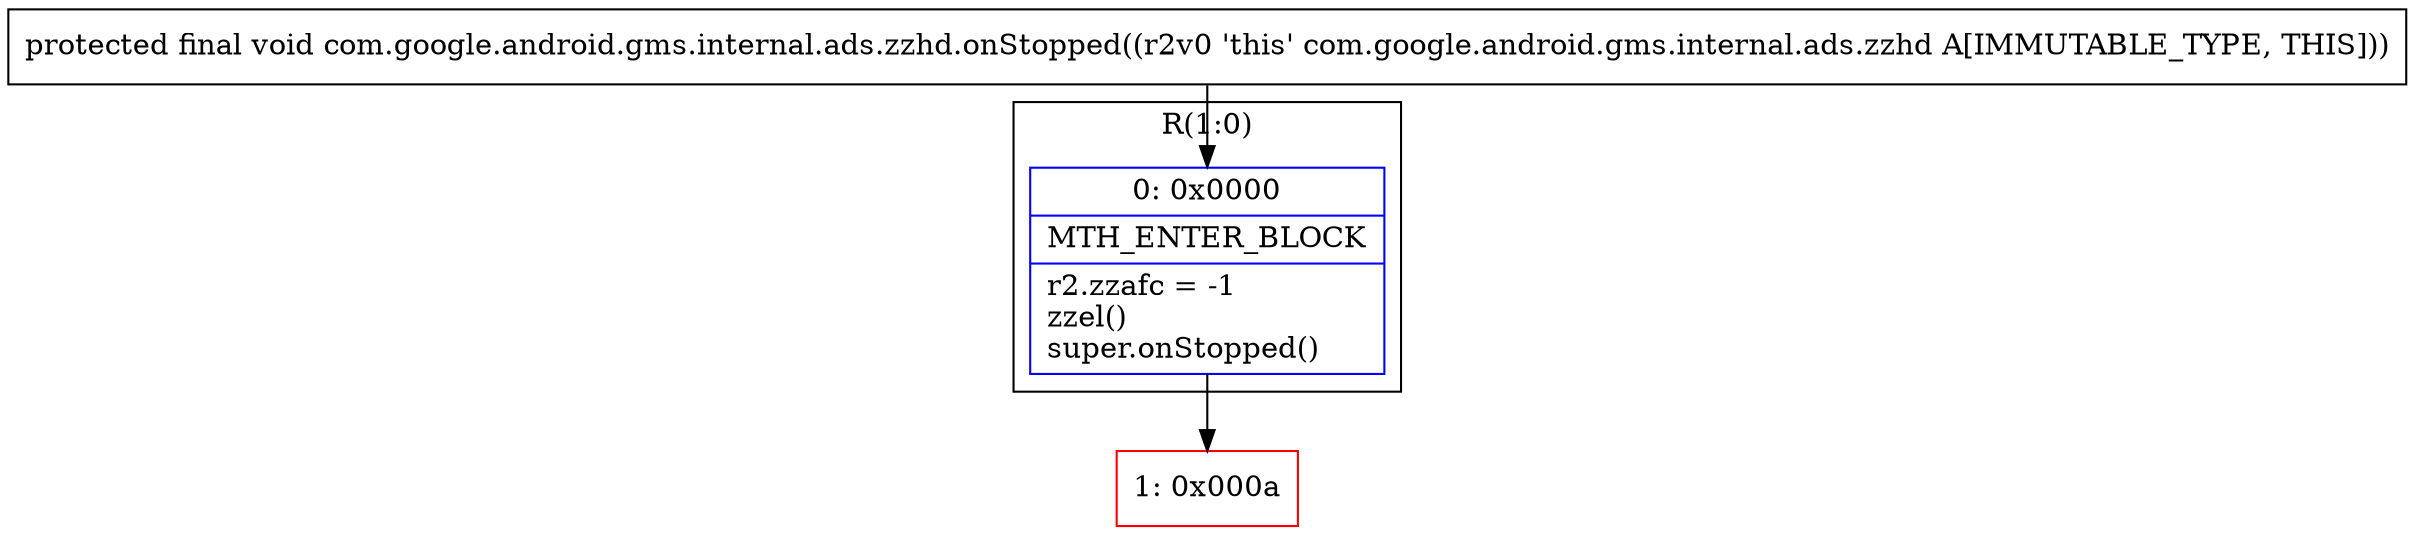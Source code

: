 digraph "CFG forcom.google.android.gms.internal.ads.zzhd.onStopped()V" {
subgraph cluster_Region_647888845 {
label = "R(1:0)";
node [shape=record,color=blue];
Node_0 [shape=record,label="{0\:\ 0x0000|MTH_ENTER_BLOCK\l|r2.zzafc = \-1\lzzel()\lsuper.onStopped()\l}"];
}
Node_1 [shape=record,color=red,label="{1\:\ 0x000a}"];
MethodNode[shape=record,label="{protected final void com.google.android.gms.internal.ads.zzhd.onStopped((r2v0 'this' com.google.android.gms.internal.ads.zzhd A[IMMUTABLE_TYPE, THIS])) }"];
MethodNode -> Node_0;
Node_0 -> Node_1;
}

